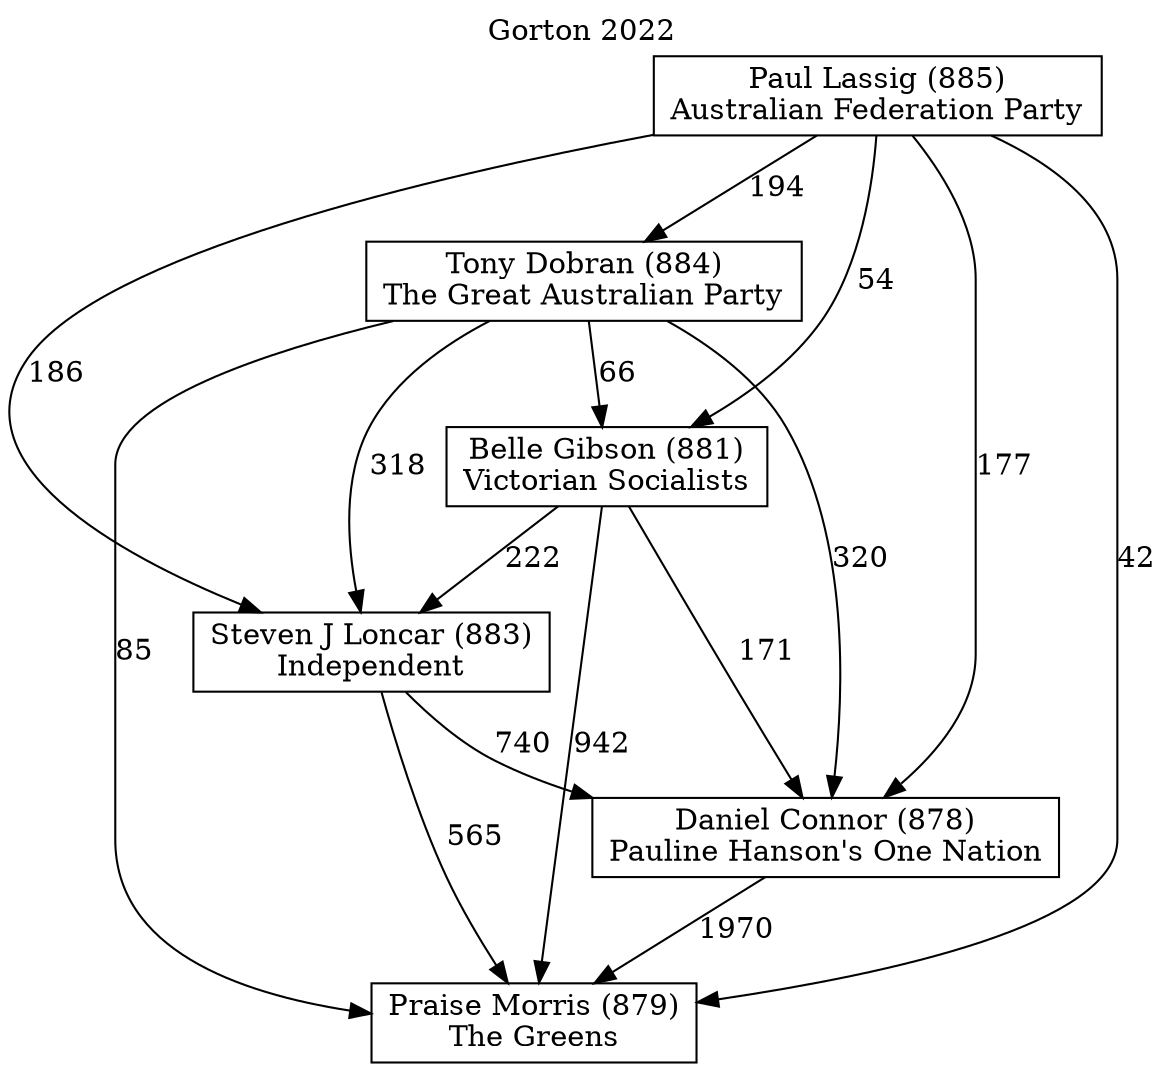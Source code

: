 // House preference flow
digraph "Praise Morris (879)_Gorton_2022" {
	graph [label="Gorton 2022" labelloc=t mclimit=10]
	node [shape=box]
	"Daniel Connor (878)" [label="Daniel Connor (878)
Pauline Hanson's One Nation"]
	"Tony Dobran (884)" [label="Tony Dobran (884)
The Great Australian Party"]
	"Paul Lassig (885)" [label="Paul Lassig (885)
Australian Federation Party"]
	"Steven J Loncar (883)" [label="Steven J Loncar (883)
Independent"]
	"Belle Gibson (881)" [label="Belle Gibson (881)
Victorian Socialists"]
	"Praise Morris (879)" [label="Praise Morris (879)
The Greens"]
	"Paul Lassig (885)" -> "Belle Gibson (881)" [label=54]
	"Paul Lassig (885)" -> "Daniel Connor (878)" [label=177]
	"Tony Dobran (884)" -> "Steven J Loncar (883)" [label=318]
	"Steven J Loncar (883)" -> "Daniel Connor (878)" [label=740]
	"Tony Dobran (884)" -> "Daniel Connor (878)" [label=320]
	"Paul Lassig (885)" -> "Tony Dobran (884)" [label=194]
	"Daniel Connor (878)" -> "Praise Morris (879)" [label=1970]
	"Tony Dobran (884)" -> "Belle Gibson (881)" [label=66]
	"Tony Dobran (884)" -> "Praise Morris (879)" [label=85]
	"Paul Lassig (885)" -> "Praise Morris (879)" [label=42]
	"Paul Lassig (885)" -> "Steven J Loncar (883)" [label=186]
	"Belle Gibson (881)" -> "Steven J Loncar (883)" [label=222]
	"Belle Gibson (881)" -> "Praise Morris (879)" [label=942]
	"Steven J Loncar (883)" -> "Praise Morris (879)" [label=565]
	"Belle Gibson (881)" -> "Daniel Connor (878)" [label=171]
}
